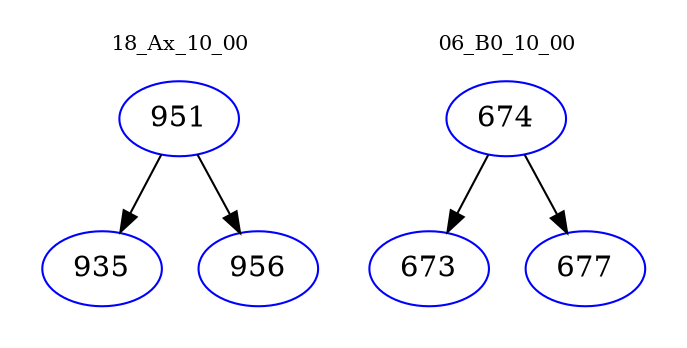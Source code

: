 digraph{
subgraph cluster_0 {
color = white
label = "18_Ax_10_00";
fontsize=10;
T0_951 [label="951", color="blue"]
T0_951 -> T0_935 [color="black"]
T0_935 [label="935", color="blue"]
T0_951 -> T0_956 [color="black"]
T0_956 [label="956", color="blue"]
}
subgraph cluster_1 {
color = white
label = "06_B0_10_00";
fontsize=10;
T1_674 [label="674", color="blue"]
T1_674 -> T1_673 [color="black"]
T1_673 [label="673", color="blue"]
T1_674 -> T1_677 [color="black"]
T1_677 [label="677", color="blue"]
}
}
